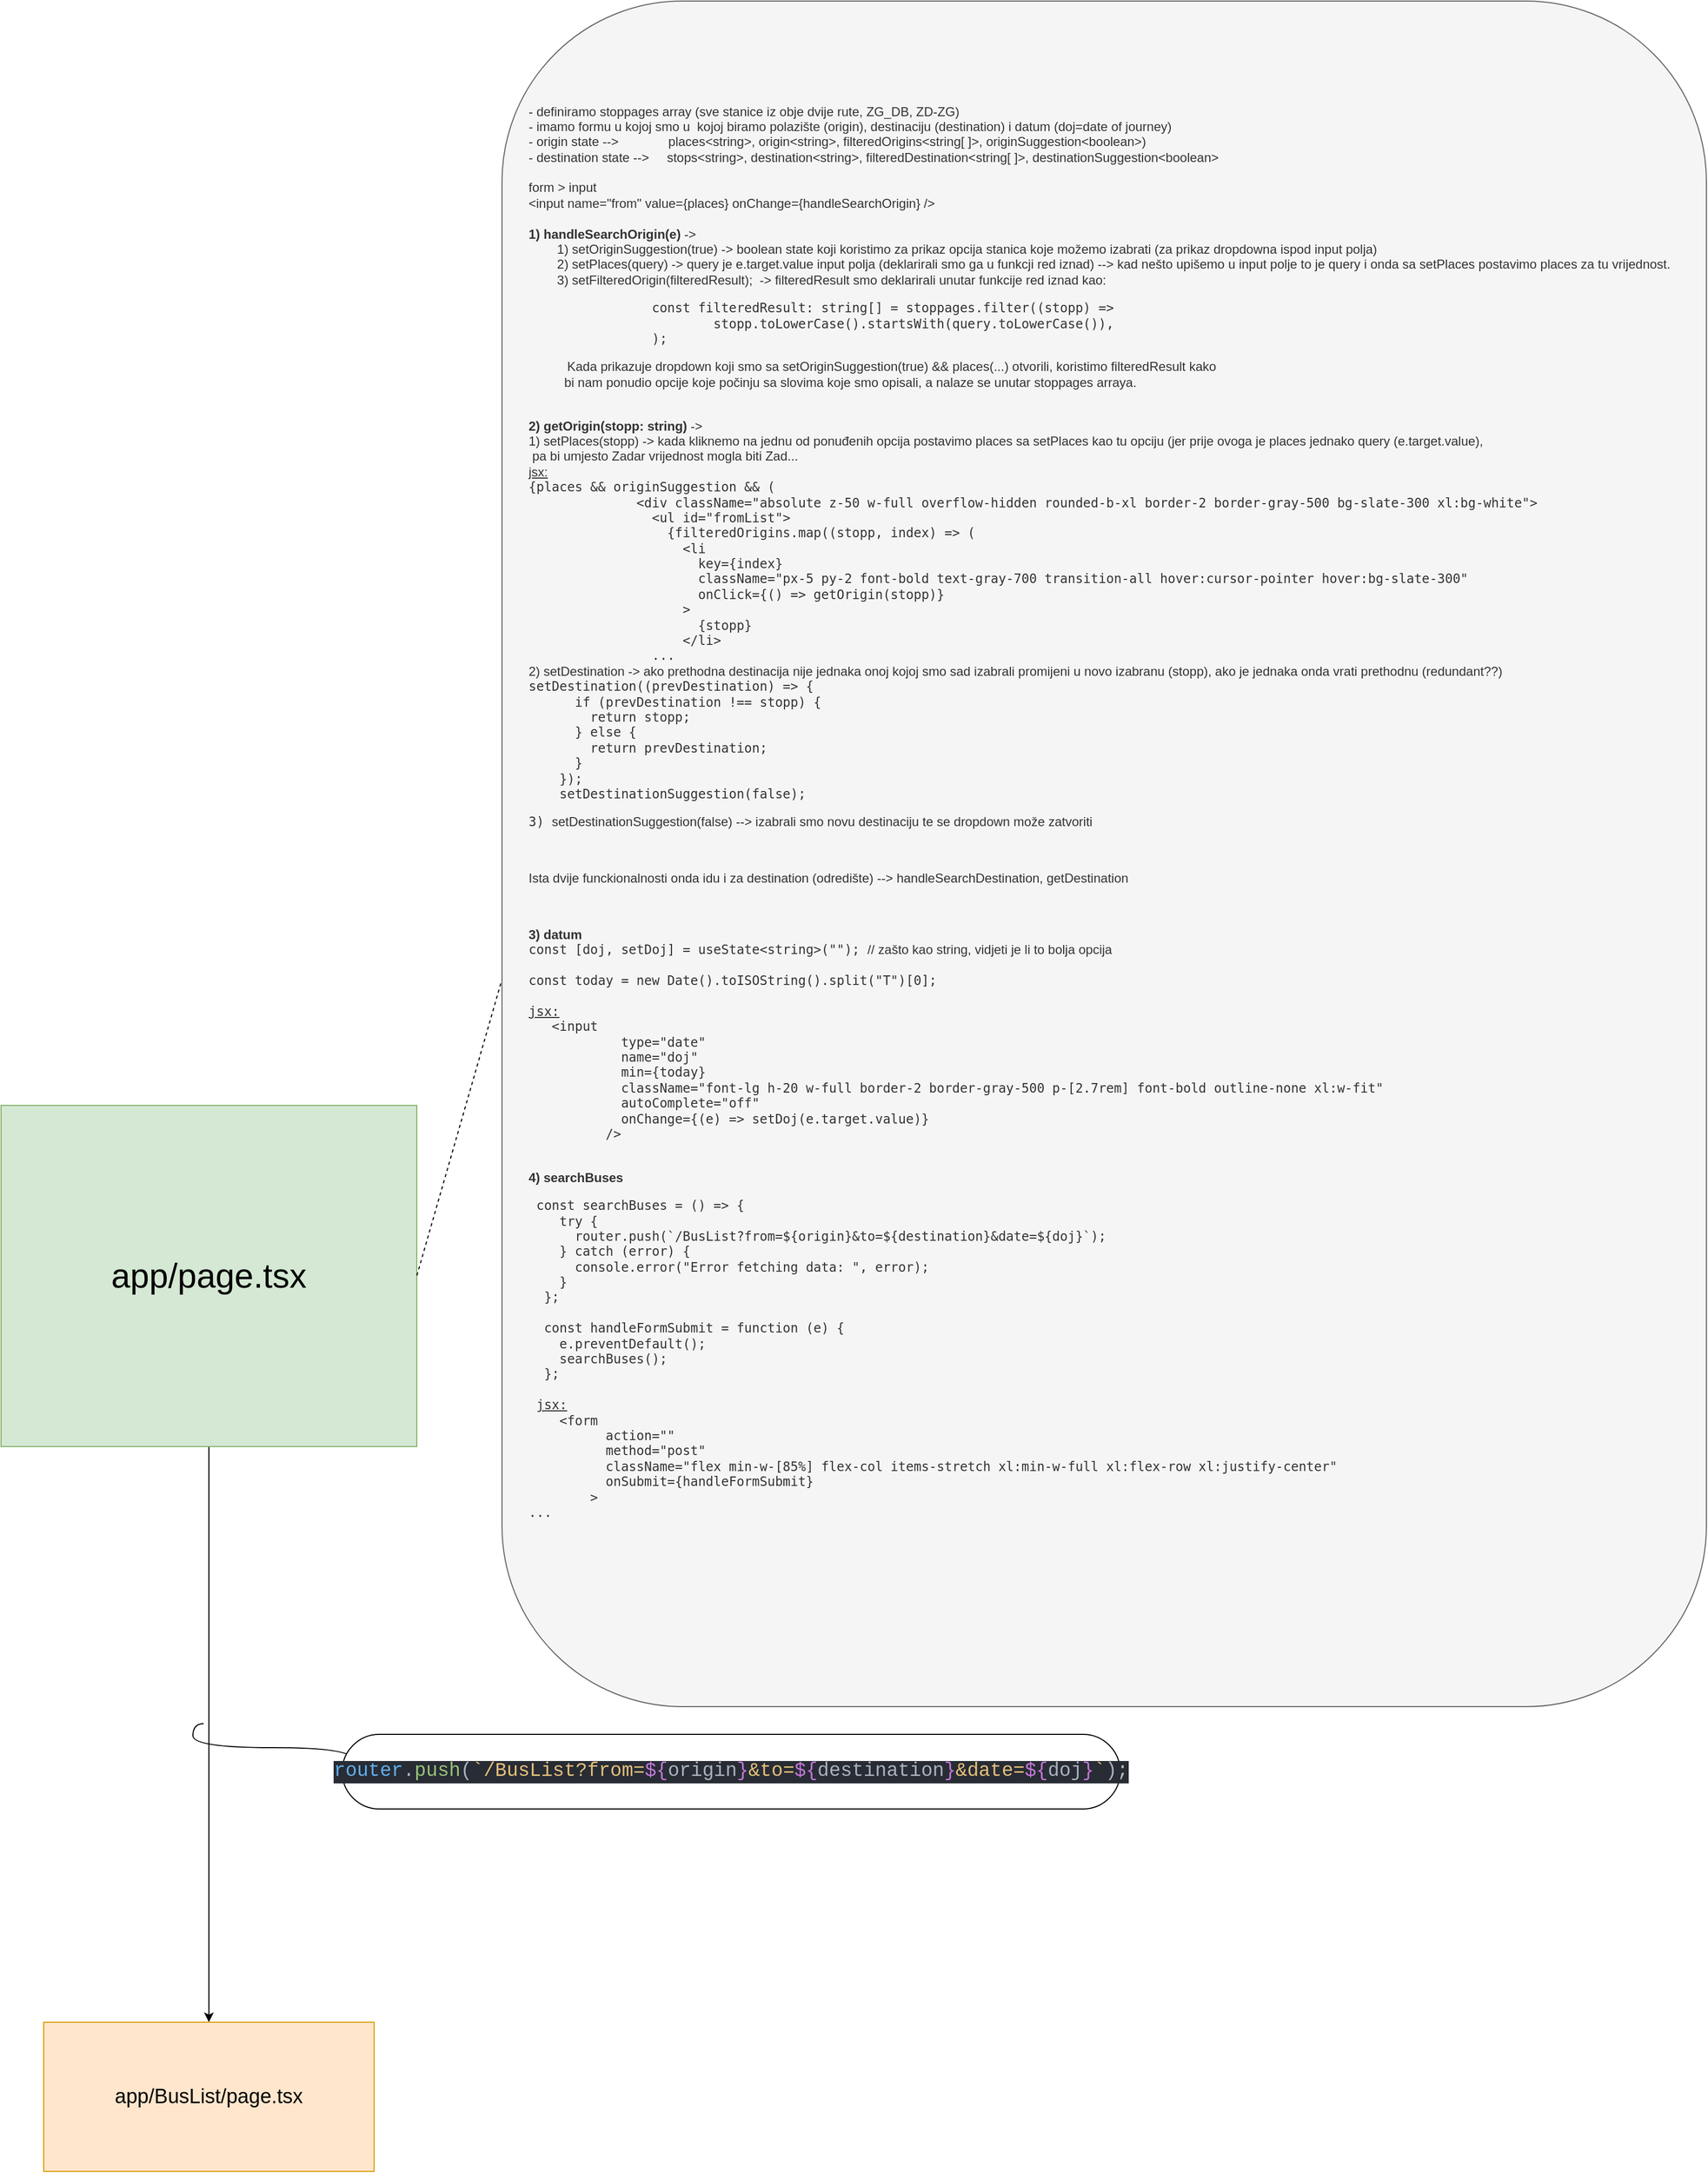<mxfile version="26.0.11">
  <diagram name="Page-1" id="hDBnATX-_rqYMnIlR0UH">
    <mxGraphModel dx="2390" dy="5906" grid="1" gridSize="10" guides="1" tooltips="1" connect="1" arrows="1" fold="1" page="1" pageScale="1" pageWidth="827" pageHeight="1169" math="0" shadow="0">
      <root>
        <mxCell id="0" />
        <mxCell id="1" parent="0" />
        <mxCell id="zUcGBLIIrt0SRUpq_5Xp-20" style="edgeStyle=orthogonalEdgeStyle;rounded=0;orthogonalLoop=1;jettySize=auto;html=1;entryX=0.5;entryY=0;entryDx=0;entryDy=0;" edge="1" parent="1" source="zUcGBLIIrt0SRUpq_5Xp-2" target="zUcGBLIIrt0SRUpq_5Xp-18">
          <mxGeometry relative="1" as="geometry" />
        </mxCell>
        <mxCell id="zUcGBLIIrt0SRUpq_5Xp-2" value="&lt;font style=&quot;font-size: 32px;&quot;&gt;app/page.tsx&lt;/font&gt;" style="rounded=0;whiteSpace=wrap;html=1;fillColor=#d5e8d4;strokeColor=#82b366;align=center;" vertex="1" parent="1">
          <mxGeometry x="50" y="-3640" width="390" height="320" as="geometry" />
        </mxCell>
        <mxCell id="zUcGBLIIrt0SRUpq_5Xp-6" value="- definiramo stoppages array (sve stanice iz obje dvije rute, ZG_DB, ZD-ZG)&lt;br&gt;- imamo formu u kojoj smo u&amp;nbsp; kojoj biramo polazište (origin), destinaciju (destination) i datum (doj=date of journey)&lt;br&gt;- origin state --&amp;gt;&amp;nbsp; &amp;nbsp; &amp;nbsp; &amp;nbsp; &amp;nbsp; &amp;nbsp; &amp;nbsp; places&amp;lt;string&amp;gt;, origin&amp;lt;string&amp;gt;, filteredOrigins&amp;lt;string[ ]&amp;gt;, originSuggestion&amp;lt;boolean&amp;gt;)&lt;br&gt;&lt;div&gt;- destination state --&amp;gt;&amp;nbsp; &amp;nbsp; &amp;nbsp;stops&amp;lt;string&amp;gt;, destination&amp;lt;string&amp;gt;, filteredDestination&amp;lt;string[ ]&amp;gt;, destinationSuggestion&amp;lt;boolean&amp;gt;&lt;br&gt;&lt;br&gt;form &amp;gt; input&lt;br&gt;&amp;lt;input name=&quot;from&quot; value={places} onChange={handleSearchOrigin} /&amp;gt;&lt;br&gt;&lt;br&gt;&lt;b&gt;1) handleSearchOrigin(e)&amp;nbsp;&lt;/b&gt;-&amp;gt;&amp;nbsp;&lt;br&gt;&lt;span style=&quot;white-space: pre;&quot;&gt;&#x9;&lt;/span&gt;1) setOriginSuggestion(true) -&amp;gt; boolean state koji koristimo za prikaz opcija stanica koje možemo izabrati (za prikaz dropdowna ispod input polja)&lt;br&gt;&lt;span style=&quot;white-space: pre;&quot;&gt;&#x9;&lt;/span&gt;2) setPlaces(query) -&amp;gt; query je e.target.value input polja (deklarirali smo ga u funkcji red iznad) --&amp;gt; kad nešto upišemo u input polje to je query i onda sa setPlaces postavimo places za tu vrijednost.&lt;br&gt;&lt;/div&gt;&lt;div&gt;&lt;span style=&quot;white-space: pre;&quot;&gt;&#x9;&lt;/span&gt;3) setFilteredOrigin(filteredResult);&amp;nbsp; -&amp;gt; filteredResult smo deklarirali unutar funkcije red iznad kao:&amp;nbsp;&lt;br&gt;&lt;pre&gt;&lt;span style=&quot;white-space: pre;&quot;&gt;&#x9;&lt;/span&gt;&lt;span style=&quot;white-space: pre;&quot;&gt;&#x9;&lt;/span&gt;&lt;span style=&quot;background-color: transparent;&quot;&gt;const filteredResult: string[] = stoppages.filter((stopp) =&amp;gt;&lt;br&gt;      &lt;span style=&quot;white-space: pre;&quot;&gt;&#x9;&lt;/span&gt;&lt;span style=&quot;white-space: pre;&quot;&gt;&#x9;&lt;/span&gt;&lt;span style=&quot;white-space: pre;&quot;&gt;&#x9;&lt;/span&gt;stopp.toLowerCase().startsWith(query.toLowerCase()),&lt;br&gt;    &lt;span style=&quot;white-space: pre;&quot;&gt;&#x9;&lt;/span&gt;&lt;span style=&quot;white-space: pre;&quot;&gt;&#x9;&lt;/span&gt;);&lt;/span&gt;&lt;/pre&gt;&lt;pre&gt;&lt;p&gt;&lt;span style=&quot;background-color: transparent;&quot;&gt;     &lt;font face=&quot;Helvetica&quot;&gt;Kada prikazuje dropdown koji smo sa setOriginSuggestion(true) &amp;amp;&amp;amp; places(...) otvorili, koristimo filteredResult kako &lt;br&gt;          bi nam ponudio opcije koje počinju sa slovima koje smo opisali, a nalaze se unutar stoppages arraya.&lt;br&gt;&lt;br&gt;&lt;/font&gt;&lt;/span&gt;&lt;/p&gt;&lt;p&gt;&lt;span style=&quot;background-color: transparent;&quot;&gt;&lt;b style=&quot;font-family: Helvetica;&quot;&gt;2) getOrigin(stopp: string) &lt;/b&gt;&lt;font face=&quot;Helvetica&quot;&gt;-&amp;gt;&lt;br&gt;1) setPlaces(stopp) -&amp;gt; kada kliknemo na jednu od ponuđenih opcija postavimo places sa setPlaces kao tu opciju (jer prije ovoga je places jednako query (e.target.value),&lt;br&gt; pa bi umjesto Zadar vrijednost mogla biti Zad...&lt;br/&gt;&lt;u&gt;jsx:&lt;/u&gt;&lt;br&gt;&lt;/font&gt;&lt;font data-font-src=&quot;https://fonts.googleapis.com/css?family=Monospace&quot; face=&quot;Monospace&quot;&gt;{places &amp;amp;&amp;amp; originSuggestion &amp;amp;&amp;amp; (&lt;br&gt;              &amp;lt;div className=&quot;absolute z-50 w-full overflow-hidden rounded-b-xl border-2 border-gray-500 bg-slate-300 xl:bg-white&quot;&amp;gt;&lt;br&gt;                &amp;lt;ul id=&quot;fromList&quot;&amp;gt;&lt;br&gt;                  {filteredOrigins.map((stopp, index) =&amp;gt; (&lt;br&gt;                    &amp;lt;li&lt;br&gt;                      key={index}&lt;br&gt;                      className=&quot;px-5 py-2 font-bold text-gray-700 transition-all hover:cursor-pointer hover:bg-slate-300&quot;&lt;br&gt;                      onClick={() =&amp;gt; getOrigin(stopp)}&lt;br&gt;                    &amp;gt;&lt;br&gt;                      {stopp}&lt;br&gt;                    &amp;lt;/li&amp;gt;&lt;br&gt;                ...&lt;br&gt;&lt;/font&gt;&lt;font face=&quot;Helvetica&quot;&gt;2) setDestination -&amp;gt; ako prethodna destinacija nije jednaka onoj kojoj smo sad izabrali promijeni u novo izabranu (stopp), ako je jednaka onda vrati prethodnu (redundant??)&lt;br&gt;&lt;/font&gt;setDestination((prevDestination) =&amp;gt; {&lt;br&gt;      if (prevDestination !== stopp) {&lt;br&gt;        return stopp;&lt;br&gt;      } else {&lt;br&gt;        return prevDestination;&lt;br&gt;      }&lt;br&gt;    });&lt;br&gt;    setDestinationSuggestion(false);&lt;font face=&quot;Helvetica&quot;&gt;&lt;br&gt;&lt;/font&gt;&lt;/span&gt;&lt;/p&gt;&lt;p&gt;&lt;span style=&quot;background-color: transparent;&quot;&gt;3) &lt;font face=&quot;Helvetica&quot;&gt;setDestinationSuggestion(false) --&amp;gt; &lt;/font&gt;&lt;font face=&quot;Helvetica&quot;&gt;izabrali smo novu destinaciju te se dropdown može zatvoriti&lt;/font&gt;&lt;/span&gt;&lt;/p&gt;&lt;p&gt;&lt;span style=&quot;background-color: transparent;&quot;&gt;&lt;font face=&quot;Helvetica&quot;&gt;&lt;br&gt;&lt;/font&gt;&lt;/span&gt;&lt;/p&gt;&lt;p&gt;&lt;span style=&quot;background-color: transparent;&quot;&gt;&lt;font face=&quot;Helvetica&quot;&gt;Ista dvije funckionalnosti onda idu i za destination (odredište) --&amp;gt; handleSearchDestination, getDestination&lt;/font&gt;&lt;/span&gt;&lt;/p&gt;&lt;p&gt;&lt;span style=&quot;background-color: transparent;&quot;&gt;&lt;br&gt;&lt;/span&gt;&lt;/p&gt;&lt;p&gt;&lt;b&gt;&lt;font face=&quot;Helvetica&quot;&gt;3) datum&lt;/font&gt;&lt;br&gt;&lt;/b&gt;const [doj, setDoj] = useState&amp;lt;string&amp;gt;(&quot;&quot;); &lt;font face=&quot;Helvetica&quot;&gt;// zašto kao string, vidjeti je li to bolja opcija&lt;/font&gt;&lt;br&gt;&lt;br&gt;const today = new Date().toISOString().split(&quot;T&quot;)[0];&lt;br/&gt;&lt;br&gt;&lt;u&gt;jsx:&lt;/u&gt;&lt;br&gt; &lt;font data-font-src=&quot;https://fonts.googleapis.com/css?family=Monospace&quot; face=&quot;Monospace&quot;&gt;  &amp;lt;input&lt;br&gt;            type=&quot;date&quot;&lt;br&gt;            name=&quot;doj&quot;&lt;br&gt;            min={today}&lt;br&gt;            className=&quot;font-lg h-20 w-full border-2 border-gray-500 p-[2.7rem] font-bold outline-none xl:w-fit&quot;&lt;br&gt;            autoComplete=&quot;off&quot;&lt;br&gt;            onChange={(e) =&amp;gt; setDoj(e.target.value)}&lt;br&gt;          /&amp;gt;&lt;/font&gt;&lt;br&gt;&lt;/p&gt;&lt;p&gt;&lt;span style=&quot;background-color: transparent;&quot;&gt;&lt;br&gt;&lt;b&gt;&lt;font face=&quot;Helvetica&quot;&gt;4) searchBuses&lt;/font&gt;&lt;/b&gt;&lt;/span&gt;&lt;/p&gt;&lt;p&gt;&lt;span style=&quot;background-color: transparent;&quot;&gt; &lt;font data-font-src=&quot;https://fonts.googleapis.com/css?family=Monospace&quot; face=&quot;Monospace&quot;&gt;const searchBuses = () =&amp;gt; {&lt;br&gt;    try {&lt;br&gt;      router.push(`/BusList?from=${origin}&amp;amp;to=${destination}&amp;amp;date=${doj}`);&lt;br&gt;    } catch (error) {&lt;br&gt;      console.error(&quot;Error fetching data: &quot;, error); &lt;br&gt;    }&lt;br&gt;  };&lt;br/&gt;&lt;br/&gt;  const handleFormSubmit = function (e) {&lt;br/&gt;    e.preventDefault();&lt;br/&gt;    searchBuses();&lt;br/&gt;  };&lt;br/&gt;&lt;br/&gt; &lt;u&gt;jsx:&lt;/u&gt;&lt;br/&gt;    &amp;lt;form&lt;br/&gt;          action=&quot;&quot;&lt;br/&gt;          method=&quot;post&quot;&lt;br/&gt;          className=&quot;flex min-w-[85%] flex-col items-stretch xl:min-w-full xl:flex-row xl:justify-center&quot;&lt;br/&gt;          onSubmit={handleFormSubmit}&lt;br/&gt;        &amp;gt;&lt;br/&gt;...&lt;br/&gt;&lt;br/&gt;&lt;/font&gt;&lt;/span&gt;&lt;/p&gt;&lt;p&gt;&lt;span style=&quot;background-color: transparent;&quot;&gt;&lt;br&gt;&lt;/span&gt;&lt;/p&gt;&lt;span style=&quot;background-color: transparent;&quot;&gt;&lt;span style=&quot;white-space: pre;&quot;&gt;&#x9;&lt;/span&gt;&lt;span style=&quot;white-space: pre;&quot;&gt;&#x9;&lt;/span&gt;&lt;/span&gt;&lt;/pre&gt;&lt;/div&gt;" style="rounded=1;whiteSpace=wrap;html=1;align=left;spacingLeft=25;spacingRight=10;spacingTop=10;spacing=0;spacingBottom=10;fillColor=#f5f5f5;fontColor=#333333;strokeColor=#666666;" vertex="1" parent="1">
          <mxGeometry x="520" y="-4676" width="1130" height="1600" as="geometry" />
        </mxCell>
        <mxCell id="zUcGBLIIrt0SRUpq_5Xp-10" value="" style="endArrow=none;dashed=1;html=1;rounded=0;entryX=1;entryY=0.5;entryDx=0;entryDy=0;exitX=-0.001;exitY=0.576;exitDx=0;exitDy=0;exitPerimeter=0;" edge="1" parent="1" source="zUcGBLIIrt0SRUpq_5Xp-6" target="zUcGBLIIrt0SRUpq_5Xp-2">
          <mxGeometry width="50" height="50" relative="1" as="geometry">
            <mxPoint x="510" y="-3720" as="sourcePoint" />
            <mxPoint x="970" y="-3710" as="targetPoint" />
          </mxGeometry>
        </mxCell>
        <mxCell id="zUcGBLIIrt0SRUpq_5Xp-18" value="&lt;font style=&quot;font-size: 19px;&quot;&gt;app/BusList/page.tsx&lt;/font&gt;" style="rounded=0;whiteSpace=wrap;html=1;fillColor=#ffe6cc;strokeColor=#d79b00;" vertex="1" parent="1">
          <mxGeometry x="90" y="-2780" width="310" height="140" as="geometry" />
        </mxCell>
        <mxCell id="zUcGBLIIrt0SRUpq_5Xp-23" style="edgeStyle=entityRelationEdgeStyle;rounded=0;orthogonalLoop=1;jettySize=auto;html=1;startArrow=none;endArrow=none;segment=10;curved=1;sourcePerimeterSpacing=0;targetPerimeterSpacing=0;exitX=0;exitY=0.5;exitDx=0;exitDy=0;" edge="1" parent="1" source="zUcGBLIIrt0SRUpq_5Xp-21">
          <mxGeometry relative="1" as="geometry">
            <mxPoint x="240" y="-3060" as="targetPoint" />
            <mxPoint x="1100" y="-2970" as="sourcePoint" />
          </mxGeometry>
        </mxCell>
        <mxCell id="zUcGBLIIrt0SRUpq_5Xp-21" value="&lt;br&gt;&lt;div style=&quot;color: rgb(187, 187, 187); background-color: rgb(40, 44, 52); font-family: Consolas, &amp;quot;Courier New&amp;quot;, monospace; font-weight: normal; line-height: 19px; white-space: pre;&quot;&gt;&lt;div style=&quot;&quot;&gt;&lt;font style=&quot;font-size: 18px;&quot;&gt;&lt;span style=&quot;color: rgb(97, 175, 239);&quot;&gt;router&lt;/span&gt;&lt;span style=&quot;color: rgb(171, 178, 191);&quot;&gt;.&lt;/span&gt;&lt;span style=&quot;color: rgb(152, 195, 121);&quot;&gt;push&lt;/span&gt;&lt;span style=&quot;color: rgb(171, 178, 191);&quot;&gt;(&lt;/span&gt;&lt;span style=&quot;color: rgb(229, 192, 123);&quot;&gt;`/BusList?from=&lt;/span&gt;&lt;span style=&quot;color: rgb(198, 120, 221);&quot;&gt;${&lt;/span&gt;&lt;span style=&quot;color: rgb(171, 178, 191);&quot;&gt;origin&lt;/span&gt;&lt;span style=&quot;color: rgb(198, 120, 221);&quot;&gt;}&lt;/span&gt;&lt;span style=&quot;color: rgb(229, 192, 123);&quot;&gt;&amp;amp;to=&lt;/span&gt;&lt;span style=&quot;color: rgb(198, 120, 221);&quot;&gt;${&lt;/span&gt;&lt;span style=&quot;color: rgb(171, 178, 191);&quot;&gt;destination&lt;/span&gt;&lt;span style=&quot;color: rgb(198, 120, 221);&quot;&gt;}&lt;/span&gt;&lt;span style=&quot;color: rgb(229, 192, 123);&quot;&gt;&amp;amp;date=&lt;/span&gt;&lt;span style=&quot;color: rgb(198, 120, 221);&quot;&gt;${&lt;/span&gt;&lt;span style=&quot;color: rgb(171, 178, 191);&quot;&gt;doj&lt;/span&gt;&lt;span style=&quot;color: rgb(198, 120, 221);&quot;&gt;}&lt;/span&gt;&lt;span style=&quot;color: rgb(229, 192, 123);&quot;&gt;`&lt;/span&gt;&lt;span style=&quot;color: rgb(171, 178, 191);&quot;&gt;)&lt;/span&gt;&lt;span style=&quot;color: rgb(187, 187, 187);&quot;&gt;;&lt;/span&gt;&lt;/font&gt;&lt;/div&gt;&lt;/div&gt;&lt;div&gt;&lt;br/&gt;&lt;/div&gt;" style="whiteSpace=wrap;html=1;rounded=1;arcSize=50;align=center;verticalAlign=middle;strokeWidth=1;autosize=1;spacing=4;treeFolding=1;treeMoving=1;newEdgeStyle={&quot;edgeStyle&quot;:&quot;entityRelationEdgeStyle&quot;,&quot;startArrow&quot;:&quot;none&quot;,&quot;endArrow&quot;:&quot;none&quot;,&quot;segment&quot;:10,&quot;curved&quot;:1,&quot;sourcePerimeterSpacing&quot;:0,&quot;targetPerimeterSpacing&quot;:0};" vertex="1" collapsed="1" parent="1">
          <mxGeometry x="370" y="-3050" width="730" height="70" as="geometry" />
        </mxCell>
      </root>
    </mxGraphModel>
  </diagram>
</mxfile>
